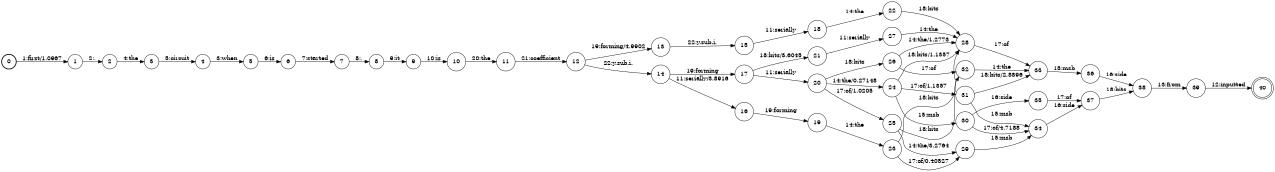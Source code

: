 digraph FST {
rankdir = LR;
size = "8.5,11";
label = "";
center = 1;
orientation = Portrait;
ranksep = "0.4";
nodesep = "0.25";
0 [label = "0", shape = circle, style = bold, fontsize = 14]
	0 -> 1 [label = "1:first/1.0967", fontsize = 14];
1 [label = "1", shape = circle, style = solid, fontsize = 14]
	1 -> 2 [label = "2:,", fontsize = 14];
2 [label = "2", shape = circle, style = solid, fontsize = 14]
	2 -> 3 [label = "4:the", fontsize = 14];
3 [label = "3", shape = circle, style = solid, fontsize = 14]
	3 -> 4 [label = "5:circuit", fontsize = 14];
4 [label = "4", shape = circle, style = solid, fontsize = 14]
	4 -> 5 [label = "3:when", fontsize = 14];
5 [label = "5", shape = circle, style = solid, fontsize = 14]
	5 -> 6 [label = "6:is", fontsize = 14];
6 [label = "6", shape = circle, style = solid, fontsize = 14]
	6 -> 7 [label = "7:started", fontsize = 14];
7 [label = "7", shape = circle, style = solid, fontsize = 14]
	7 -> 8 [label = "8:,", fontsize = 14];
8 [label = "8", shape = circle, style = solid, fontsize = 14]
	8 -> 9 [label = "9:it", fontsize = 14];
9 [label = "9", shape = circle, style = solid, fontsize = 14]
	9 -> 10 [label = "10:is", fontsize = 14];
10 [label = "10", shape = circle, style = solid, fontsize = 14]
	10 -> 11 [label = "20:the", fontsize = 14];
11 [label = "11", shape = circle, style = solid, fontsize = 14]
	11 -> 12 [label = "21:coefficient", fontsize = 14];
12 [label = "12", shape = circle, style = solid, fontsize = 14]
	12 -> 13 [label = "19:forming/4.9902", fontsize = 14];
	12 -> 14 [label = "22:y.sub.i.", fontsize = 14];
13 [label = "13", shape = circle, style = solid, fontsize = 14]
	13 -> 15 [label = "22:y.sub.i.", fontsize = 14];
14 [label = "14", shape = circle, style = solid, fontsize = 14]
	14 -> 16 [label = "11:serially/3.8916", fontsize = 14];
	14 -> 17 [label = "19:forming", fontsize = 14];
15 [label = "15", shape = circle, style = solid, fontsize = 14]
	15 -> 18 [label = "11:serially", fontsize = 14];
16 [label = "16", shape = circle, style = solid, fontsize = 14]
	16 -> 19 [label = "19:forming", fontsize = 14];
17 [label = "17", shape = circle, style = solid, fontsize = 14]
	17 -> 20 [label = "11:serially", fontsize = 14];
	17 -> 21 [label = "18:bits/3.6045", fontsize = 14];
18 [label = "18", shape = circle, style = solid, fontsize = 14]
	18 -> 22 [label = "14:the", fontsize = 14];
19 [label = "19", shape = circle, style = solid, fontsize = 14]
	19 -> 23 [label = "14:the", fontsize = 14];
20 [label = "20", shape = circle, style = solid, fontsize = 14]
	20 -> 24 [label = "14:the/0.27148", fontsize = 14];
	20 -> 25 [label = "17:of/1.0205", fontsize = 14];
	20 -> 26 [label = "18:bits", fontsize = 14];
21 [label = "21", shape = circle, style = solid, fontsize = 14]
	21 -> 27 [label = "11:serially", fontsize = 14];
22 [label = "22", shape = circle, style = solid, fontsize = 14]
	22 -> 28 [label = "18:bits", fontsize = 14];
23 [label = "23", shape = circle, style = solid, fontsize = 14]
	23 -> 29 [label = "17:of/0.40527", fontsize = 14];
	23 -> 28 [label = "18:bits", fontsize = 14];
24 [label = "24", shape = circle, style = solid, fontsize = 14]
	24 -> 30 [label = "15:msb", fontsize = 14];
	24 -> 31 [label = "17:of/1.1357", fontsize = 14];
	24 -> 28 [label = "18:bits/1.1357", fontsize = 14];
25 [label = "25", shape = circle, style = solid, fontsize = 14]
	25 -> 29 [label = "14:the/3.2764", fontsize = 14];
	25 -> 32 [label = "18:bits", fontsize = 14];
26 [label = "26", shape = circle, style = solid, fontsize = 14]
	26 -> 28 [label = "14:the/1.2773", fontsize = 14];
	26 -> 32 [label = "17:of", fontsize = 14];
27 [label = "27", shape = circle, style = solid, fontsize = 14]
	27 -> 28 [label = "14:the", fontsize = 14];
28 [label = "28", shape = circle, style = solid, fontsize = 14]
	28 -> 33 [label = "17:of", fontsize = 14];
29 [label = "29", shape = circle, style = solid, fontsize = 14]
	29 -> 34 [label = "15:msb", fontsize = 14];
30 [label = "30", shape = circle, style = solid, fontsize = 14]
	30 -> 35 [label = "16:side", fontsize = 14];
	30 -> 34 [label = "17:of/4.7188", fontsize = 14];
31 [label = "31", shape = circle, style = solid, fontsize = 14]
	31 -> 34 [label = "15:msb", fontsize = 14];
	31 -> 33 [label = "18:bits/2.8896", fontsize = 14];
32 [label = "32", shape = circle, style = solid, fontsize = 14]
	32 -> 33 [label = "14:the", fontsize = 14];
33 [label = "33", shape = circle, style = solid, fontsize = 14]
	33 -> 36 [label = "15:msb", fontsize = 14];
34 [label = "34", shape = circle, style = solid, fontsize = 14]
	34 -> 37 [label = "16:side", fontsize = 14];
35 [label = "35", shape = circle, style = solid, fontsize = 14]
	35 -> 37 [label = "17:of", fontsize = 14];
36 [label = "36", shape = circle, style = solid, fontsize = 14]
	36 -> 38 [label = "16:side", fontsize = 14];
37 [label = "37", shape = circle, style = solid, fontsize = 14]
	37 -> 38 [label = "18:bits", fontsize = 14];
38 [label = "38", shape = circle, style = solid, fontsize = 14]
	38 -> 39 [label = "13:from", fontsize = 14];
39 [label = "39", shape = circle, style = solid, fontsize = 14]
	39 -> 40 [label = "12:inputted", fontsize = 14];
40 [label = "40", shape = doublecircle, style = solid, fontsize = 14]
}
